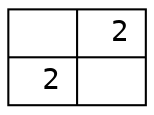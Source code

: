 digraph {
  node [fontname="Courier"];
  rankdir=LR;
  s0_1_1_0 [shape=record, label="{&nbsp;&nbsp;|&nbsp;2}|{&nbsp;2|&nbsp;&nbsp;}"];
}
